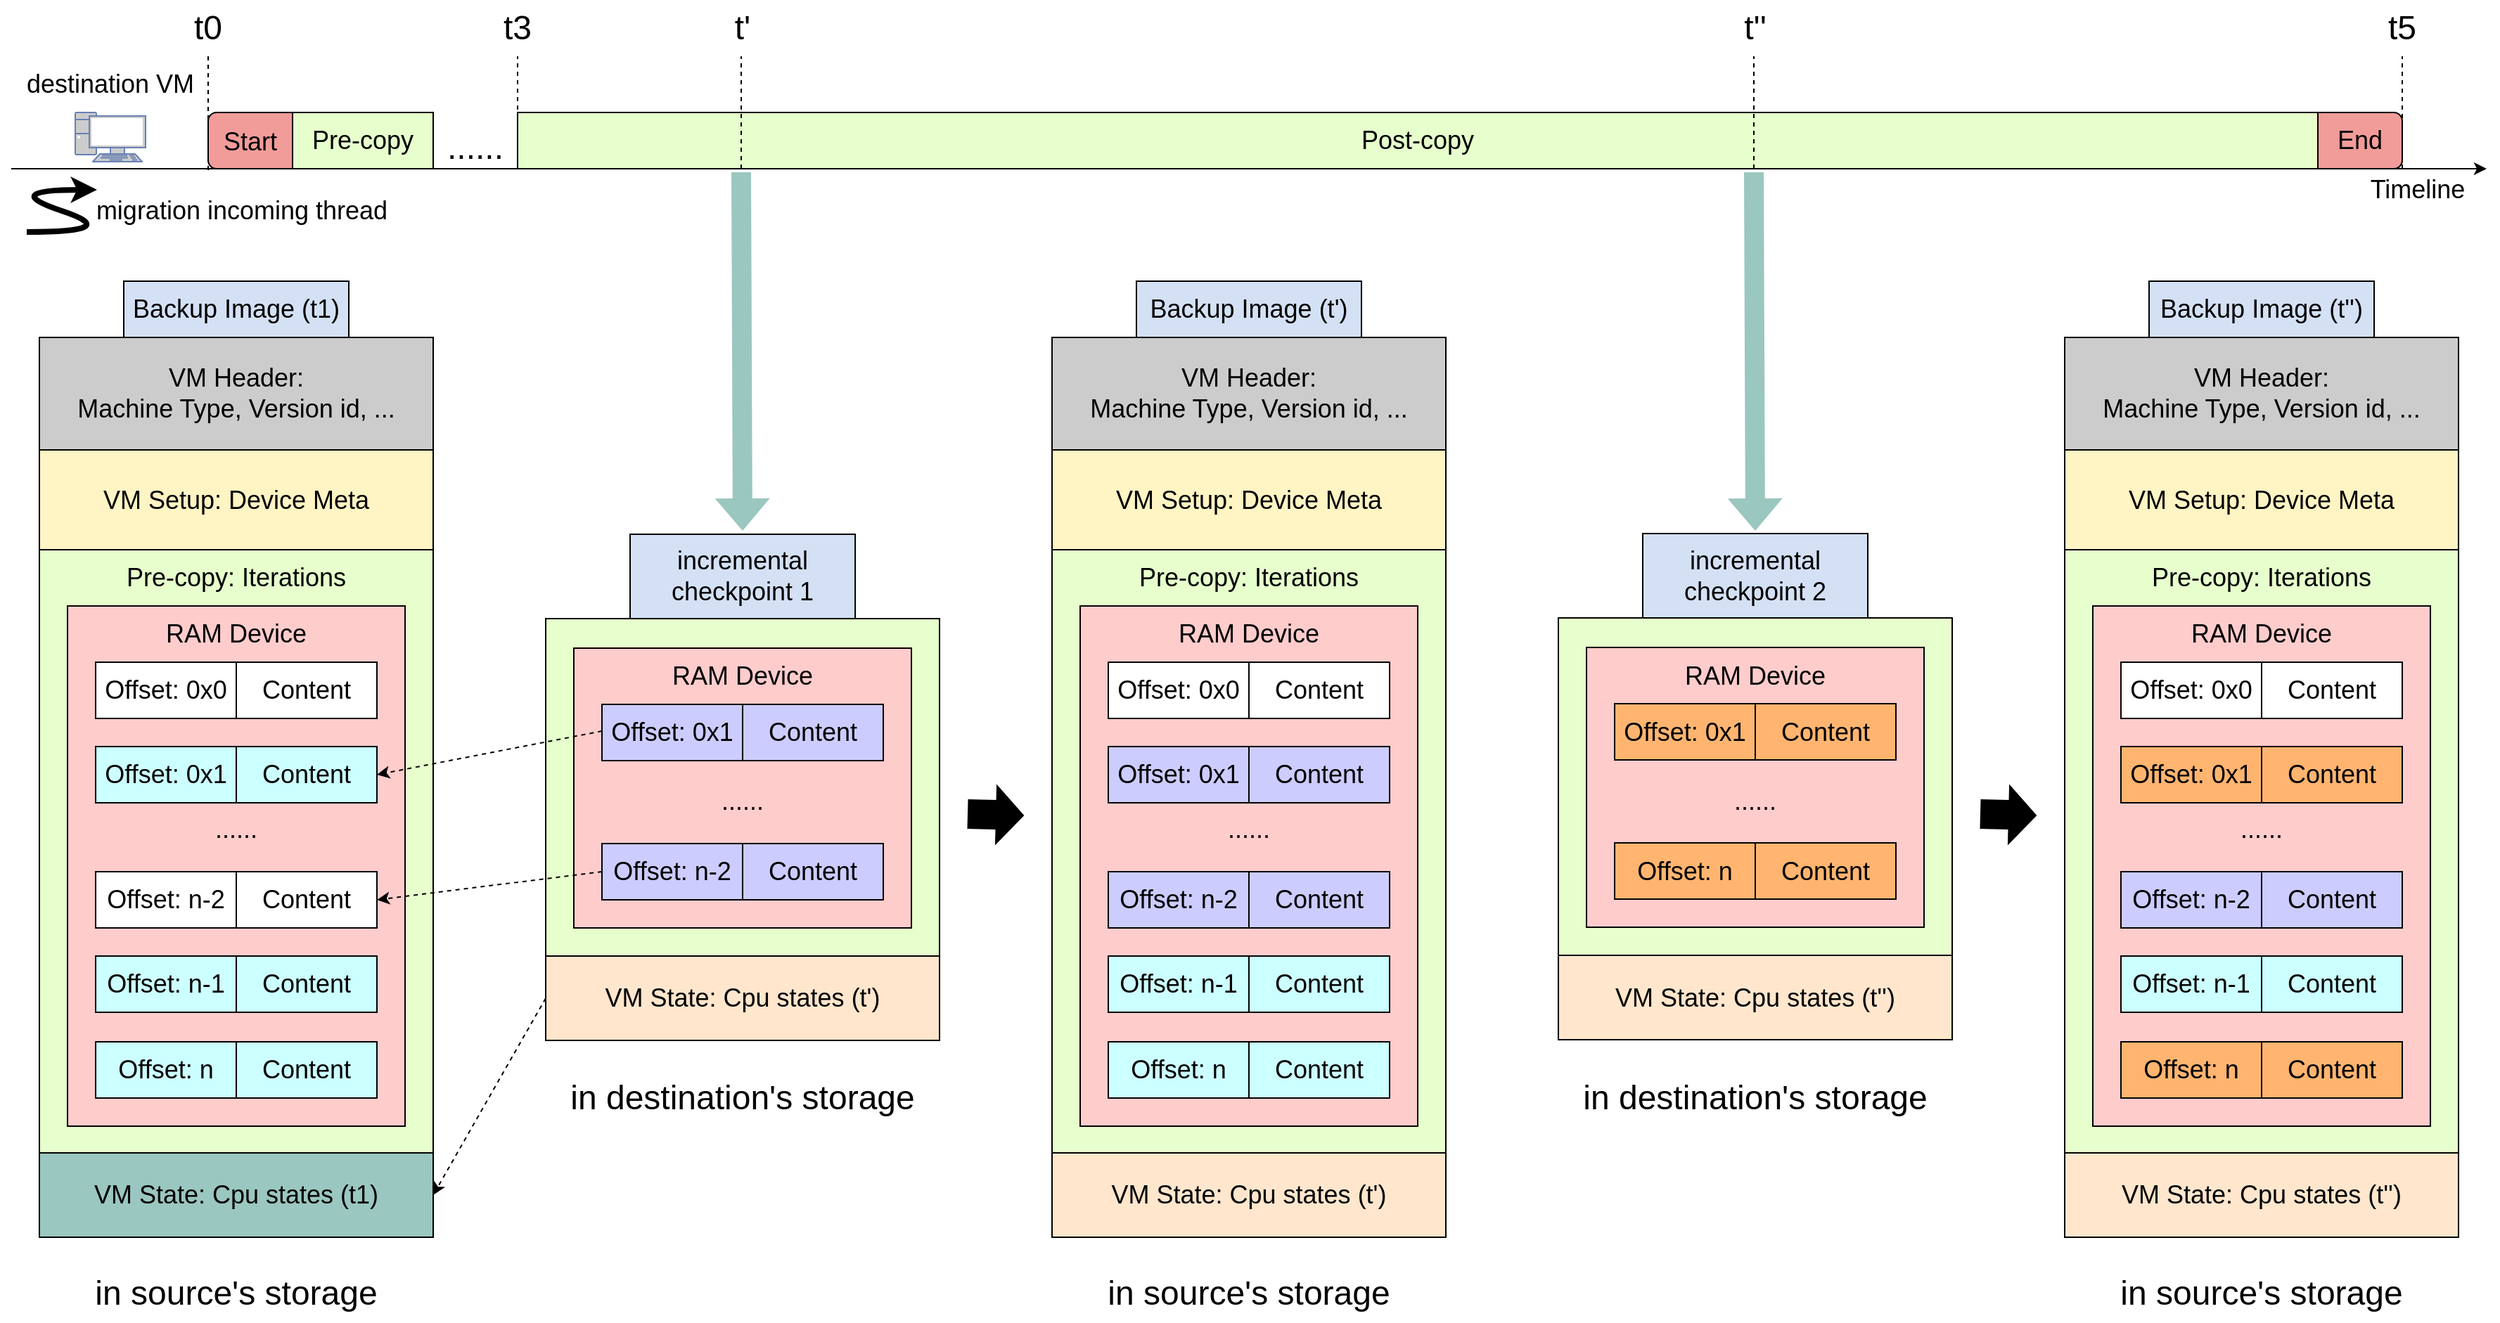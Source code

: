 <mxfile version="21.0.6" type="github">
  <diagram name="第 1 页" id="dUYZRemFPjw9A8tukhti">
    <mxGraphModel dx="2027" dy="2316" grid="1" gridSize="10" guides="1" tooltips="1" connect="1" arrows="1" fold="1" page="1" pageScale="1" pageWidth="827" pageHeight="1169" math="0" shadow="0">
      <root>
        <mxCell id="0" />
        <mxCell id="1" parent="0" />
        <mxCell id="UIXmV_qNZIIoh8UtV4tK-1" value="" style="rounded=0;whiteSpace=wrap;html=1;" vertex="1" parent="1">
          <mxGeometry x="140" y="200" width="280" height="640" as="geometry" />
        </mxCell>
        <mxCell id="UIXmV_qNZIIoh8UtV4tK-2" value="&lt;font style=&quot;font-size: 18px;&quot;&gt;VM Header:&lt;br&gt;Machine Type, Version id, ...&lt;/font&gt;" style="rounded=0;whiteSpace=wrap;html=1;fillColor=#CCCCCC;" vertex="1" parent="1">
          <mxGeometry x="140" y="200" width="280" height="80" as="geometry" />
        </mxCell>
        <mxCell id="UIXmV_qNZIIoh8UtV4tK-3" value="&lt;font style=&quot;font-size: 18px;&quot;&gt;VM Setup: Device Meta&lt;br&gt;&lt;/font&gt;" style="rounded=0;whiteSpace=wrap;html=1;fillColor=#FFF4C3;" vertex="1" parent="1">
          <mxGeometry x="140" y="280" width="280" height="71" as="geometry" />
        </mxCell>
        <mxCell id="UIXmV_qNZIIoh8UtV4tK-4" value="" style="rounded=0;whiteSpace=wrap;html=1;fillColor=#E6FFCC;" vertex="1" parent="1">
          <mxGeometry x="140" y="351" width="280" height="430" as="geometry" />
        </mxCell>
        <mxCell id="UIXmV_qNZIIoh8UtV4tK-5" value="&lt;font style=&quot;font-size: 18px;&quot;&gt;Pre-copy: Iterations&lt;/font&gt;" style="text;html=1;strokeColor=none;fillColor=none;align=center;verticalAlign=middle;whiteSpace=wrap;rounded=0;" vertex="1" parent="1">
          <mxGeometry x="140" y="351" width="280" height="40" as="geometry" />
        </mxCell>
        <mxCell id="UIXmV_qNZIIoh8UtV4tK-6" value="" style="rounded=0;whiteSpace=wrap;html=1;fillColor=#FFCCCC;" vertex="1" parent="1">
          <mxGeometry x="160" y="391" width="240" height="370" as="geometry" />
        </mxCell>
        <mxCell id="UIXmV_qNZIIoh8UtV4tK-7" value="&lt;font style=&quot;font-size: 18px;&quot;&gt;Offset: 0x0&lt;/font&gt;" style="rounded=0;whiteSpace=wrap;html=1;" vertex="1" parent="1">
          <mxGeometry x="180" y="431" width="100" height="40" as="geometry" />
        </mxCell>
        <mxCell id="UIXmV_qNZIIoh8UtV4tK-8" value="&lt;font style=&quot;font-size: 18px;&quot;&gt;Content&lt;/font&gt;" style="rounded=0;whiteSpace=wrap;html=1;" vertex="1" parent="1">
          <mxGeometry x="280" y="431" width="100" height="40" as="geometry" />
        </mxCell>
        <mxCell id="UIXmV_qNZIIoh8UtV4tK-9" value="&lt;font style=&quot;font-size: 18px;&quot;&gt;RAM Device&lt;/font&gt;" style="text;html=1;strokeColor=none;fillColor=none;align=center;verticalAlign=middle;whiteSpace=wrap;rounded=0;" vertex="1" parent="1">
          <mxGeometry x="160" y="391" width="240" height="40" as="geometry" />
        </mxCell>
        <mxCell id="UIXmV_qNZIIoh8UtV4tK-10" value="&lt;font style=&quot;font-size: 18px;&quot;&gt;Offset: 0x1&lt;/font&gt;" style="rounded=0;whiteSpace=wrap;html=1;fillColor=#CCFFFF;" vertex="1" parent="1">
          <mxGeometry x="180" y="491" width="100" height="40" as="geometry" />
        </mxCell>
        <mxCell id="UIXmV_qNZIIoh8UtV4tK-11" value="&lt;font style=&quot;font-size: 18px;&quot;&gt;Content&lt;/font&gt;" style="rounded=0;whiteSpace=wrap;html=1;fillColor=#CCFFFF;" vertex="1" parent="1">
          <mxGeometry x="280" y="491" width="100" height="40" as="geometry" />
        </mxCell>
        <mxCell id="UIXmV_qNZIIoh8UtV4tK-12" value="&lt;font style=&quot;font-size: 18px;&quot;&gt;......&lt;/font&gt;" style="text;html=1;strokeColor=none;fillColor=none;align=center;verticalAlign=middle;whiteSpace=wrap;rounded=0;" vertex="1" parent="1">
          <mxGeometry x="250" y="540" width="60" height="20" as="geometry" />
        </mxCell>
        <mxCell id="UIXmV_qNZIIoh8UtV4tK-13" value="&lt;font style=&quot;font-size: 18px;&quot;&gt;Offset: n&lt;/font&gt;" style="rounded=0;whiteSpace=wrap;html=1;fillColor=#CCFFFF;" vertex="1" parent="1">
          <mxGeometry x="180" y="701" width="100" height="40" as="geometry" />
        </mxCell>
        <mxCell id="UIXmV_qNZIIoh8UtV4tK-14" value="&lt;font style=&quot;font-size: 18px;&quot;&gt;Content&lt;/font&gt;" style="rounded=0;whiteSpace=wrap;html=1;fillColor=#CCFFFF;" vertex="1" parent="1">
          <mxGeometry x="280" y="701" width="100" height="40" as="geometry" />
        </mxCell>
        <mxCell id="UIXmV_qNZIIoh8UtV4tK-15" value="&lt;font style=&quot;font-size: 18px;&quot;&gt;VM State: Cpu states (t1)&lt;/font&gt;" style="rounded=0;whiteSpace=wrap;html=1;fillColor=#9AC7BF;" vertex="1" parent="1">
          <mxGeometry x="140" y="780" width="280" height="60" as="geometry" />
        </mxCell>
        <mxCell id="UIXmV_qNZIIoh8UtV4tK-19" value="Backup Image (t1)" style="text;html=1;strokeColor=default;fillColor=#D4E1F5;align=center;verticalAlign=middle;whiteSpace=wrap;rounded=0;fontSize=18;" vertex="1" parent="1">
          <mxGeometry x="200" y="160" width="160" height="40" as="geometry" />
        </mxCell>
        <mxCell id="UIXmV_qNZIIoh8UtV4tK-20" value="&lt;font style=&quot;font-size: 18px;&quot;&gt;Offset: n-2&lt;/font&gt;" style="rounded=0;whiteSpace=wrap;html=1;" vertex="1" parent="1">
          <mxGeometry x="180" y="580" width="100" height="40" as="geometry" />
        </mxCell>
        <mxCell id="UIXmV_qNZIIoh8UtV4tK-21" value="&lt;font style=&quot;font-size: 18px;&quot;&gt;Content&lt;/font&gt;" style="rounded=0;whiteSpace=wrap;html=1;" vertex="1" parent="1">
          <mxGeometry x="280" y="580" width="100" height="40" as="geometry" />
        </mxCell>
        <mxCell id="UIXmV_qNZIIoh8UtV4tK-22" value="&lt;font style=&quot;font-size: 18px;&quot;&gt;Offset: n-1&lt;/font&gt;" style="rounded=0;whiteSpace=wrap;html=1;fillColor=#CCFFFF;" vertex="1" parent="1">
          <mxGeometry x="180" y="640" width="100" height="40" as="geometry" />
        </mxCell>
        <mxCell id="UIXmV_qNZIIoh8UtV4tK-23" value="&lt;font style=&quot;font-size: 18px;&quot;&gt;Content&lt;/font&gt;" style="rounded=0;whiteSpace=wrap;html=1;fillColor=#CCFFFF;" vertex="1" parent="1">
          <mxGeometry x="280" y="640" width="100" height="40" as="geometry" />
        </mxCell>
        <mxCell id="UIXmV_qNZIIoh8UtV4tK-24" value="" style="rounded=1;whiteSpace=wrap;html=1;fontSize=18;fillColor=#F19C99;" vertex="1" parent="1">
          <mxGeometry x="1700" y="40" width="120" height="40" as="geometry" />
        </mxCell>
        <mxCell id="UIXmV_qNZIIoh8UtV4tK-25" value="Post-copy" style="rounded=0;whiteSpace=wrap;html=1;fontSize=18;fillColor=#E6FFCC;" vertex="1" parent="1">
          <mxGeometry x="480" y="40" width="1280" height="40" as="geometry" />
        </mxCell>
        <mxCell id="UIXmV_qNZIIoh8UtV4tK-26" value="&lt;font style=&quot;font-size: 18px;&quot;&gt;End&lt;/font&gt;" style="text;html=1;strokeColor=none;fillColor=none;align=center;verticalAlign=middle;whiteSpace=wrap;rounded=0;" vertex="1" parent="1">
          <mxGeometry x="1760" y="45" width="60" height="30" as="geometry" />
        </mxCell>
        <mxCell id="UIXmV_qNZIIoh8UtV4tK-27" value="" style="endArrow=none;html=1;rounded=0;dashed=1;" edge="1" parent="1">
          <mxGeometry width="50" height="50" relative="1" as="geometry">
            <mxPoint x="1820" y="80" as="sourcePoint" />
            <mxPoint x="1820" as="targetPoint" />
          </mxGeometry>
        </mxCell>
        <mxCell id="UIXmV_qNZIIoh8UtV4tK-28" value="&lt;span style=&quot;font-size: 24px;&quot;&gt;t3&lt;/span&gt;" style="text;html=1;strokeColor=none;fillColor=none;align=center;verticalAlign=middle;whiteSpace=wrap;rounded=0;" vertex="1" parent="1">
          <mxGeometry x="460" y="-40" width="40" height="40" as="geometry" />
        </mxCell>
        <mxCell id="UIXmV_qNZIIoh8UtV4tK-29" value="" style="endArrow=none;html=1;rounded=0;dashed=1;" edge="1" parent="1">
          <mxGeometry width="50" height="50" relative="1" as="geometry">
            <mxPoint x="480" y="80" as="sourcePoint" />
            <mxPoint x="480" as="targetPoint" />
          </mxGeometry>
        </mxCell>
        <mxCell id="UIXmV_qNZIIoh8UtV4tK-30" value="&lt;span style=&quot;font-size: 24px;&quot;&gt;t5&lt;/span&gt;" style="text;html=1;strokeColor=none;fillColor=none;align=center;verticalAlign=middle;whiteSpace=wrap;rounded=0;" vertex="1" parent="1">
          <mxGeometry x="1800" y="-40" width="40" height="40" as="geometry" />
        </mxCell>
        <mxCell id="UIXmV_qNZIIoh8UtV4tK-32" value="" style="endArrow=classic;html=1;rounded=0;fontSize=18;" edge="1" parent="1">
          <mxGeometry width="50" height="50" relative="1" as="geometry">
            <mxPoint x="120" y="80" as="sourcePoint" />
            <mxPoint x="1880" y="80" as="targetPoint" />
          </mxGeometry>
        </mxCell>
        <mxCell id="UIXmV_qNZIIoh8UtV4tK-33" value="" style="fontColor=#0066CC;verticalAlign=top;verticalLabelPosition=bottom;labelPosition=center;align=center;html=1;outlineConnect=0;fillColor=#CCCCCC;strokeColor=#6881B3;gradientColor=none;gradientDirection=north;strokeWidth=2;shape=mxgraph.networks.pc;fontSize=18;" vertex="1" parent="1">
          <mxGeometry x="165.5" y="40" width="50" height="35" as="geometry" />
        </mxCell>
        <mxCell id="UIXmV_qNZIIoh8UtV4tK-34" value="destination VM" style="text;html=1;strokeColor=none;fillColor=none;align=center;verticalAlign=middle;whiteSpace=wrap;rounded=0;fontSize=18;" vertex="1" parent="1">
          <mxGeometry x="121" width="139" height="40" as="geometry" />
        </mxCell>
        <mxCell id="UIXmV_qNZIIoh8UtV4tK-35" value="&lt;font style=&quot;font-size: 18px;&quot;&gt;migration incoming thread&lt;/font&gt;" style="text;html=1;strokeColor=none;fillColor=none;align=center;verticalAlign=middle;whiteSpace=wrap;rounded=0;" vertex="1" parent="1">
          <mxGeometry x="168" y="90" width="232" height="40" as="geometry" />
        </mxCell>
        <mxCell id="UIXmV_qNZIIoh8UtV4tK-36" value="" style="curved=1;endArrow=classic;html=1;rounded=0;strokeWidth=4;" edge="1" parent="1">
          <mxGeometry width="50" height="50" relative="1" as="geometry">
            <mxPoint x="131" y="125" as="sourcePoint" />
            <mxPoint x="181" y="95" as="targetPoint" />
            <Array as="points">
              <mxPoint x="201" y="125" />
              <mxPoint x="111" y="95" />
            </Array>
          </mxGeometry>
        </mxCell>
        <mxCell id="UIXmV_qNZIIoh8UtV4tK-37" value="" style="rounded=1;whiteSpace=wrap;html=1;fillColor=#F19C99;" vertex="1" parent="1">
          <mxGeometry x="260" y="40" width="120" height="40" as="geometry" />
        </mxCell>
        <mxCell id="UIXmV_qNZIIoh8UtV4tK-38" value="&lt;font style=&quot;font-size: 18px;&quot;&gt;Start&lt;/font&gt;" style="text;html=1;strokeColor=none;fillColor=none;align=center;verticalAlign=middle;whiteSpace=wrap;rounded=0;" vertex="1" parent="1">
          <mxGeometry x="260" y="46" width="60" height="30" as="geometry" />
        </mxCell>
        <mxCell id="UIXmV_qNZIIoh8UtV4tK-39" value="" style="endArrow=none;html=1;rounded=0;dashed=1;" edge="1" parent="1">
          <mxGeometry width="50" height="50" relative="1" as="geometry">
            <mxPoint x="260" y="81" as="sourcePoint" />
            <mxPoint x="260" as="targetPoint" />
          </mxGeometry>
        </mxCell>
        <mxCell id="UIXmV_qNZIIoh8UtV4tK-40" value="&lt;span style=&quot;font-size: 24px;&quot;&gt;t0&lt;/span&gt;" style="text;html=1;strokeColor=none;fillColor=none;align=center;verticalAlign=middle;whiteSpace=wrap;rounded=0;" vertex="1" parent="1">
          <mxGeometry x="240" y="-40" width="40" height="40" as="geometry" />
        </mxCell>
        <mxCell id="UIXmV_qNZIIoh8UtV4tK-41" value="Pre-copy" style="rounded=0;whiteSpace=wrap;html=1;fontSize=18;fillColor=#E6FFCC;" vertex="1" parent="1">
          <mxGeometry x="320" y="40" width="100" height="40" as="geometry" />
        </mxCell>
        <mxCell id="UIXmV_qNZIIoh8UtV4tK-42" value="&lt;font style=&quot;font-size: 24px;&quot;&gt;......&lt;/font&gt;" style="text;html=1;strokeColor=none;fillColor=none;align=center;verticalAlign=middle;whiteSpace=wrap;rounded=0;" vertex="1" parent="1">
          <mxGeometry x="420" y="50" width="60" height="30" as="geometry" />
        </mxCell>
        <mxCell id="UIXmV_qNZIIoh8UtV4tK-43" value="Timeline" style="text;html=1;strokeColor=none;fillColor=none;align=center;verticalAlign=middle;whiteSpace=wrap;rounded=0;fontSize=18;" vertex="1" parent="1">
          <mxGeometry x="1781" y="80" width="100" height="30" as="geometry" />
        </mxCell>
        <mxCell id="UIXmV_qNZIIoh8UtV4tK-44" value="incremental checkpoint 1" style="text;html=1;strokeColor=default;fillColor=#D4E1F5;align=center;verticalAlign=middle;whiteSpace=wrap;rounded=0;fontSize=18;" vertex="1" parent="1">
          <mxGeometry x="560" y="340" width="160" height="60" as="geometry" />
        </mxCell>
        <mxCell id="UIXmV_qNZIIoh8UtV4tK-45" value="" style="rounded=0;whiteSpace=wrap;html=1;fillColor=#E6FFCC;" vertex="1" parent="1">
          <mxGeometry x="500" y="400" width="280" height="240" as="geometry" />
        </mxCell>
        <mxCell id="UIXmV_qNZIIoh8UtV4tK-46" value="" style="rounded=0;whiteSpace=wrap;html=1;fillColor=#FFCCCC;" vertex="1" parent="1">
          <mxGeometry x="520" y="421" width="240" height="199" as="geometry" />
        </mxCell>
        <mxCell id="UIXmV_qNZIIoh8UtV4tK-47" value="&lt;font style=&quot;font-size: 18px;&quot;&gt;RAM Device&lt;/font&gt;" style="text;html=1;strokeColor=none;fillColor=none;align=center;verticalAlign=middle;whiteSpace=wrap;rounded=0;" vertex="1" parent="1">
          <mxGeometry x="520" y="421" width="240" height="40" as="geometry" />
        </mxCell>
        <mxCell id="UIXmV_qNZIIoh8UtV4tK-48" value="&lt;font style=&quot;font-size: 18px;&quot;&gt;VM State: Cpu states (t&#39;)&lt;/font&gt;" style="rounded=0;whiteSpace=wrap;html=1;fillColor=#FFE6CC;" vertex="1" parent="1">
          <mxGeometry x="500" y="640" width="280" height="60" as="geometry" />
        </mxCell>
        <mxCell id="UIXmV_qNZIIoh8UtV4tK-49" value="&lt;font style=&quot;font-size: 18px;&quot;&gt;Offset: 0x1&lt;/font&gt;" style="rounded=0;whiteSpace=wrap;html=1;fillColor=#CCCCFF;" vertex="1" parent="1">
          <mxGeometry x="540" y="461" width="100" height="40" as="geometry" />
        </mxCell>
        <mxCell id="UIXmV_qNZIIoh8UtV4tK-50" value="&lt;font style=&quot;font-size: 18px;&quot;&gt;Content&lt;/font&gt;" style="rounded=0;whiteSpace=wrap;html=1;fillColor=#CCCCFF;" vertex="1" parent="1">
          <mxGeometry x="640" y="461" width="100" height="40" as="geometry" />
        </mxCell>
        <mxCell id="UIXmV_qNZIIoh8UtV4tK-51" value="&lt;font style=&quot;font-size: 18px;&quot;&gt;......&lt;/font&gt;" style="text;html=1;strokeColor=none;fillColor=none;align=center;verticalAlign=middle;whiteSpace=wrap;rounded=0;" vertex="1" parent="1">
          <mxGeometry x="610" y="520" width="60" height="20" as="geometry" />
        </mxCell>
        <mxCell id="UIXmV_qNZIIoh8UtV4tK-52" value="&lt;font style=&quot;font-size: 18px;&quot;&gt;Offset: n-2&lt;/font&gt;" style="rounded=0;whiteSpace=wrap;html=1;fillColor=#CCCCFF;" vertex="1" parent="1">
          <mxGeometry x="540" y="560" width="100" height="40" as="geometry" />
        </mxCell>
        <mxCell id="UIXmV_qNZIIoh8UtV4tK-53" value="&lt;font style=&quot;font-size: 18px;&quot;&gt;Content&lt;/font&gt;" style="rounded=0;whiteSpace=wrap;html=1;fillColor=#CCCCFF;" vertex="1" parent="1">
          <mxGeometry x="640" y="560" width="100" height="40" as="geometry" />
        </mxCell>
        <mxCell id="UIXmV_qNZIIoh8UtV4tK-54" value="&lt;font style=&quot;font-size: 24px;&quot;&gt;in source&#39;s storage&lt;/font&gt;" style="text;html=1;strokeColor=none;fillColor=none;align=center;verticalAlign=middle;whiteSpace=wrap;rounded=0;" vertex="1" parent="1">
          <mxGeometry x="160" y="860" width="240" height="40" as="geometry" />
        </mxCell>
        <mxCell id="UIXmV_qNZIIoh8UtV4tK-55" value="" style="shape=image;html=1;verticalAlign=top;verticalLabelPosition=bottom;labelBackgroundColor=#ffffff;imageAspect=0;aspect=fixed;image=https://cdn4.iconfinder.com/data/icons/ionicons/512/icon-plus-128.png" vertex="1" parent="1">
          <mxGeometry x="430" y="510" width="60" height="60" as="geometry" />
        </mxCell>
        <mxCell id="UIXmV_qNZIIoh8UtV4tK-56" value="&lt;font style=&quot;font-size: 24px;&quot;&gt;in destination&#39;s storage&lt;/font&gt;" style="text;html=1;strokeColor=none;fillColor=none;align=center;verticalAlign=middle;whiteSpace=wrap;rounded=0;" vertex="1" parent="1">
          <mxGeometry x="500" y="721" width="280" height="40" as="geometry" />
        </mxCell>
        <mxCell id="UIXmV_qNZIIoh8UtV4tK-57" value="" style="rounded=0;whiteSpace=wrap;html=1;" vertex="1" parent="1">
          <mxGeometry x="860" y="200" width="280" height="640" as="geometry" />
        </mxCell>
        <mxCell id="UIXmV_qNZIIoh8UtV4tK-58" value="&lt;font style=&quot;font-size: 18px;&quot;&gt;VM Header:&lt;br&gt;Machine Type, Version id, ...&lt;/font&gt;" style="rounded=0;whiteSpace=wrap;html=1;fillColor=#CCCCCC;" vertex="1" parent="1">
          <mxGeometry x="860" y="200" width="280" height="80" as="geometry" />
        </mxCell>
        <mxCell id="UIXmV_qNZIIoh8UtV4tK-59" value="&lt;font style=&quot;font-size: 18px;&quot;&gt;VM Setup: Device Meta&lt;br&gt;&lt;/font&gt;" style="rounded=0;whiteSpace=wrap;html=1;fillColor=#FFF4C3;" vertex="1" parent="1">
          <mxGeometry x="860" y="280" width="280" height="71" as="geometry" />
        </mxCell>
        <mxCell id="UIXmV_qNZIIoh8UtV4tK-60" value="" style="rounded=0;whiteSpace=wrap;html=1;fillColor=#E6FFCC;" vertex="1" parent="1">
          <mxGeometry x="860" y="351" width="280" height="430" as="geometry" />
        </mxCell>
        <mxCell id="UIXmV_qNZIIoh8UtV4tK-61" value="&lt;font style=&quot;font-size: 18px;&quot;&gt;Pre-copy: Iterations&lt;/font&gt;" style="text;html=1;strokeColor=none;fillColor=none;align=center;verticalAlign=middle;whiteSpace=wrap;rounded=0;" vertex="1" parent="1">
          <mxGeometry x="860" y="351" width="280" height="40" as="geometry" />
        </mxCell>
        <mxCell id="UIXmV_qNZIIoh8UtV4tK-62" value="" style="rounded=0;whiteSpace=wrap;html=1;fillColor=#FFCCCC;" vertex="1" parent="1">
          <mxGeometry x="880" y="391" width="240" height="370" as="geometry" />
        </mxCell>
        <mxCell id="UIXmV_qNZIIoh8UtV4tK-63" value="&lt;font style=&quot;font-size: 18px;&quot;&gt;Offset: 0x0&lt;/font&gt;" style="rounded=0;whiteSpace=wrap;html=1;" vertex="1" parent="1">
          <mxGeometry x="900" y="431" width="100" height="40" as="geometry" />
        </mxCell>
        <mxCell id="UIXmV_qNZIIoh8UtV4tK-64" value="&lt;font style=&quot;font-size: 18px;&quot;&gt;Content&lt;/font&gt;" style="rounded=0;whiteSpace=wrap;html=1;" vertex="1" parent="1">
          <mxGeometry x="1000" y="431" width="100" height="40" as="geometry" />
        </mxCell>
        <mxCell id="UIXmV_qNZIIoh8UtV4tK-65" value="&lt;font style=&quot;font-size: 18px;&quot;&gt;RAM Device&lt;/font&gt;" style="text;html=1;strokeColor=none;fillColor=none;align=center;verticalAlign=middle;whiteSpace=wrap;rounded=0;" vertex="1" parent="1">
          <mxGeometry x="880" y="391" width="240" height="40" as="geometry" />
        </mxCell>
        <mxCell id="UIXmV_qNZIIoh8UtV4tK-66" value="&lt;font style=&quot;font-size: 18px;&quot;&gt;Offset: 0x1&lt;/font&gt;" style="rounded=0;whiteSpace=wrap;html=1;fillColor=#CCCCFF;" vertex="1" parent="1">
          <mxGeometry x="900" y="491" width="100" height="40" as="geometry" />
        </mxCell>
        <mxCell id="UIXmV_qNZIIoh8UtV4tK-67" value="&lt;font style=&quot;font-size: 18px;&quot;&gt;Content&lt;/font&gt;" style="rounded=0;whiteSpace=wrap;html=1;fillColor=#CCCCFF;" vertex="1" parent="1">
          <mxGeometry x="1000" y="491" width="100" height="40" as="geometry" />
        </mxCell>
        <mxCell id="UIXmV_qNZIIoh8UtV4tK-68" value="&lt;font style=&quot;font-size: 18px;&quot;&gt;......&lt;/font&gt;" style="text;html=1;strokeColor=none;fillColor=none;align=center;verticalAlign=middle;whiteSpace=wrap;rounded=0;" vertex="1" parent="1">
          <mxGeometry x="970" y="540" width="60" height="20" as="geometry" />
        </mxCell>
        <mxCell id="UIXmV_qNZIIoh8UtV4tK-69" value="&lt;font style=&quot;font-size: 18px;&quot;&gt;Offset: n&lt;/font&gt;" style="rounded=0;whiteSpace=wrap;html=1;fillColor=#CCFFFF;" vertex="1" parent="1">
          <mxGeometry x="900" y="701" width="100" height="40" as="geometry" />
        </mxCell>
        <mxCell id="UIXmV_qNZIIoh8UtV4tK-70" value="&lt;font style=&quot;font-size: 18px;&quot;&gt;Content&lt;/font&gt;" style="rounded=0;whiteSpace=wrap;html=1;fillColor=#CCFFFF;" vertex="1" parent="1">
          <mxGeometry x="1000" y="701" width="100" height="40" as="geometry" />
        </mxCell>
        <mxCell id="UIXmV_qNZIIoh8UtV4tK-71" value="&lt;font style=&quot;font-size: 18px;&quot;&gt;VM State: Cpu states (t&#39;)&lt;/font&gt;" style="rounded=0;whiteSpace=wrap;html=1;fillColor=#FFE6CC;" vertex="1" parent="1">
          <mxGeometry x="860" y="780" width="280" height="60" as="geometry" />
        </mxCell>
        <mxCell id="UIXmV_qNZIIoh8UtV4tK-72" value="Backup Image (t&#39;)" style="text;html=1;strokeColor=default;fillColor=#D4E1F5;align=center;verticalAlign=middle;whiteSpace=wrap;rounded=0;fontSize=18;" vertex="1" parent="1">
          <mxGeometry x="920" y="160" width="160" height="40" as="geometry" />
        </mxCell>
        <mxCell id="UIXmV_qNZIIoh8UtV4tK-73" value="&lt;font style=&quot;font-size: 18px;&quot;&gt;Offset: n-2&lt;/font&gt;" style="rounded=0;whiteSpace=wrap;html=1;fillColor=#CCCCFF;" vertex="1" parent="1">
          <mxGeometry x="900" y="580" width="100" height="40" as="geometry" />
        </mxCell>
        <mxCell id="UIXmV_qNZIIoh8UtV4tK-74" value="&lt;font style=&quot;font-size: 18px;&quot;&gt;Content&lt;/font&gt;" style="rounded=0;whiteSpace=wrap;html=1;fillColor=#CCCCFF;" vertex="1" parent="1">
          <mxGeometry x="1000" y="580" width="100" height="40" as="geometry" />
        </mxCell>
        <mxCell id="UIXmV_qNZIIoh8UtV4tK-75" value="&lt;font style=&quot;font-size: 18px;&quot;&gt;Offset: n-1&lt;/font&gt;" style="rounded=0;whiteSpace=wrap;html=1;fillColor=#CCFFFF;" vertex="1" parent="1">
          <mxGeometry x="900" y="640" width="100" height="40" as="geometry" />
        </mxCell>
        <mxCell id="UIXmV_qNZIIoh8UtV4tK-76" value="&lt;font style=&quot;font-size: 18px;&quot;&gt;Content&lt;/font&gt;" style="rounded=0;whiteSpace=wrap;html=1;fillColor=#CCFFFF;" vertex="1" parent="1">
          <mxGeometry x="1000" y="640" width="100" height="40" as="geometry" />
        </mxCell>
        <mxCell id="UIXmV_qNZIIoh8UtV4tK-77" value="&lt;font style=&quot;font-size: 24px;&quot;&gt;in source&#39;s storage&lt;/font&gt;" style="text;html=1;strokeColor=none;fillColor=none;align=center;verticalAlign=middle;whiteSpace=wrap;rounded=0;" vertex="1" parent="1">
          <mxGeometry x="880" y="860" width="240" height="40" as="geometry" />
        </mxCell>
        <mxCell id="UIXmV_qNZIIoh8UtV4tK-78" value="" style="shape=flexArrow;endArrow=classic;html=1;rounded=0;width=20;fillColor=#000000;" edge="1" parent="1">
          <mxGeometry width="50" height="50" relative="1" as="geometry">
            <mxPoint x="800" y="539" as="sourcePoint" />
            <mxPoint x="840" y="540" as="targetPoint" />
          </mxGeometry>
        </mxCell>
        <mxCell id="UIXmV_qNZIIoh8UtV4tK-80" value="" style="endArrow=classic;html=1;rounded=0;entryX=1;entryY=0.5;entryDx=0;entryDy=0;dashed=1;" edge="1" parent="1" target="UIXmV_qNZIIoh8UtV4tK-11">
          <mxGeometry width="50" height="50" relative="1" as="geometry">
            <mxPoint x="540" y="480" as="sourcePoint" />
            <mxPoint x="590" y="430" as="targetPoint" />
          </mxGeometry>
        </mxCell>
        <mxCell id="UIXmV_qNZIIoh8UtV4tK-81" value="" style="endArrow=classic;html=1;rounded=0;entryX=1;entryY=0.5;entryDx=0;entryDy=0;dashed=1;" edge="1" parent="1" target="UIXmV_qNZIIoh8UtV4tK-21">
          <mxGeometry width="50" height="50" relative="1" as="geometry">
            <mxPoint x="540" y="580" as="sourcePoint" />
            <mxPoint x="380" y="611" as="targetPoint" />
          </mxGeometry>
        </mxCell>
        <mxCell id="UIXmV_qNZIIoh8UtV4tK-82" value="" style="endArrow=classic;html=1;rounded=0;entryX=1;entryY=0.5;entryDx=0;entryDy=0;dashed=1;" edge="1" parent="1" target="UIXmV_qNZIIoh8UtV4tK-15">
          <mxGeometry width="50" height="50" relative="1" as="geometry">
            <mxPoint x="500" y="670" as="sourcePoint" />
            <mxPoint x="340" y="701" as="targetPoint" />
          </mxGeometry>
        </mxCell>
        <mxCell id="UIXmV_qNZIIoh8UtV4tK-83" value="incremental checkpoint 2" style="text;html=1;strokeColor=default;fillColor=#D4E1F5;align=center;verticalAlign=middle;whiteSpace=wrap;rounded=0;fontSize=18;" vertex="1" parent="1">
          <mxGeometry x="1280" y="339.5" width="160" height="60" as="geometry" />
        </mxCell>
        <mxCell id="UIXmV_qNZIIoh8UtV4tK-84" value="" style="rounded=0;whiteSpace=wrap;html=1;fillColor=#E6FFCC;" vertex="1" parent="1">
          <mxGeometry x="1220" y="399.5" width="280" height="240" as="geometry" />
        </mxCell>
        <mxCell id="UIXmV_qNZIIoh8UtV4tK-85" value="" style="rounded=0;whiteSpace=wrap;html=1;fillColor=#FFCCCC;" vertex="1" parent="1">
          <mxGeometry x="1240" y="420.5" width="240" height="199" as="geometry" />
        </mxCell>
        <mxCell id="UIXmV_qNZIIoh8UtV4tK-86" value="&lt;font style=&quot;font-size: 18px;&quot;&gt;RAM Device&lt;/font&gt;" style="text;html=1;strokeColor=none;fillColor=none;align=center;verticalAlign=middle;whiteSpace=wrap;rounded=0;" vertex="1" parent="1">
          <mxGeometry x="1240" y="420.5" width="240" height="40" as="geometry" />
        </mxCell>
        <mxCell id="UIXmV_qNZIIoh8UtV4tK-87" value="&lt;font style=&quot;font-size: 18px;&quot;&gt;VM State: Cpu states (t&#39;&#39;)&lt;/font&gt;" style="rounded=0;whiteSpace=wrap;html=1;fillColor=#FFE6CC;" vertex="1" parent="1">
          <mxGeometry x="1220" y="639.5" width="280" height="60" as="geometry" />
        </mxCell>
        <mxCell id="UIXmV_qNZIIoh8UtV4tK-88" value="&lt;font style=&quot;font-size: 18px;&quot;&gt;Offset: 0x1&lt;/font&gt;" style="rounded=0;whiteSpace=wrap;html=1;fillColor=#FFB570;" vertex="1" parent="1">
          <mxGeometry x="1260" y="460.5" width="100" height="40" as="geometry" />
        </mxCell>
        <mxCell id="UIXmV_qNZIIoh8UtV4tK-89" value="&lt;font style=&quot;font-size: 18px;&quot;&gt;Content&lt;/font&gt;" style="rounded=0;whiteSpace=wrap;html=1;fillColor=#FFB570;" vertex="1" parent="1">
          <mxGeometry x="1360" y="460.5" width="100" height="40" as="geometry" />
        </mxCell>
        <mxCell id="UIXmV_qNZIIoh8UtV4tK-90" value="&lt;font style=&quot;font-size: 18px;&quot;&gt;......&lt;/font&gt;" style="text;html=1;strokeColor=none;fillColor=none;align=center;verticalAlign=middle;whiteSpace=wrap;rounded=0;" vertex="1" parent="1">
          <mxGeometry x="1330" y="519.5" width="60" height="20" as="geometry" />
        </mxCell>
        <mxCell id="UIXmV_qNZIIoh8UtV4tK-91" value="&lt;font style=&quot;font-size: 18px;&quot;&gt;Offset: n&lt;/font&gt;" style="rounded=0;whiteSpace=wrap;html=1;fillColor=#FFB570;" vertex="1" parent="1">
          <mxGeometry x="1260" y="559.5" width="100" height="40" as="geometry" />
        </mxCell>
        <mxCell id="UIXmV_qNZIIoh8UtV4tK-92" value="&lt;font style=&quot;font-size: 18px;&quot;&gt;Content&lt;/font&gt;" style="rounded=0;whiteSpace=wrap;html=1;fillColor=#FFB570;" vertex="1" parent="1">
          <mxGeometry x="1360" y="559.5" width="100" height="40" as="geometry" />
        </mxCell>
        <mxCell id="UIXmV_qNZIIoh8UtV4tK-93" value="&lt;font style=&quot;font-size: 24px;&quot;&gt;in destination&#39;s storage&lt;/font&gt;" style="text;html=1;strokeColor=none;fillColor=none;align=center;verticalAlign=middle;whiteSpace=wrap;rounded=0;" vertex="1" parent="1">
          <mxGeometry x="1220" y="720.5" width="280" height="40" as="geometry" />
        </mxCell>
        <mxCell id="UIXmV_qNZIIoh8UtV4tK-94" value="" style="shape=image;html=1;verticalAlign=top;verticalLabelPosition=bottom;labelBackgroundColor=#ffffff;imageAspect=0;aspect=fixed;image=https://cdn4.iconfinder.com/data/icons/ionicons/512/icon-plus-128.png" vertex="1" parent="1">
          <mxGeometry x="1150" y="510" width="60" height="60" as="geometry" />
        </mxCell>
        <mxCell id="UIXmV_qNZIIoh8UtV4tK-95" value="" style="shape=flexArrow;endArrow=classic;html=1;rounded=0;width=20;fillColor=#000000;" edge="1" parent="1">
          <mxGeometry width="50" height="50" relative="1" as="geometry">
            <mxPoint x="1520" y="539" as="sourcePoint" />
            <mxPoint x="1560" y="540" as="targetPoint" />
          </mxGeometry>
        </mxCell>
        <mxCell id="UIXmV_qNZIIoh8UtV4tK-96" value="" style="rounded=0;whiteSpace=wrap;html=1;" vertex="1" parent="1">
          <mxGeometry x="1580" y="200" width="280" height="640" as="geometry" />
        </mxCell>
        <mxCell id="UIXmV_qNZIIoh8UtV4tK-97" value="&lt;font style=&quot;font-size: 18px;&quot;&gt;VM Header:&lt;br&gt;Machine Type, Version id, ...&lt;/font&gt;" style="rounded=0;whiteSpace=wrap;html=1;fillColor=#CCCCCC;" vertex="1" parent="1">
          <mxGeometry x="1580" y="200" width="280" height="80" as="geometry" />
        </mxCell>
        <mxCell id="UIXmV_qNZIIoh8UtV4tK-98" value="&lt;font style=&quot;font-size: 18px;&quot;&gt;VM Setup: Device Meta&lt;br&gt;&lt;/font&gt;" style="rounded=0;whiteSpace=wrap;html=1;fillColor=#FFF4C3;" vertex="1" parent="1">
          <mxGeometry x="1580" y="280" width="280" height="71" as="geometry" />
        </mxCell>
        <mxCell id="UIXmV_qNZIIoh8UtV4tK-99" value="" style="rounded=0;whiteSpace=wrap;html=1;fillColor=#E6FFCC;" vertex="1" parent="1">
          <mxGeometry x="1580" y="351" width="280" height="430" as="geometry" />
        </mxCell>
        <mxCell id="UIXmV_qNZIIoh8UtV4tK-100" value="&lt;font style=&quot;font-size: 18px;&quot;&gt;Pre-copy: Iterations&lt;/font&gt;" style="text;html=1;strokeColor=none;fillColor=none;align=center;verticalAlign=middle;whiteSpace=wrap;rounded=0;" vertex="1" parent="1">
          <mxGeometry x="1580" y="351" width="280" height="40" as="geometry" />
        </mxCell>
        <mxCell id="UIXmV_qNZIIoh8UtV4tK-101" value="" style="rounded=0;whiteSpace=wrap;html=1;fillColor=#FFCCCC;" vertex="1" parent="1">
          <mxGeometry x="1600" y="391" width="240" height="370" as="geometry" />
        </mxCell>
        <mxCell id="UIXmV_qNZIIoh8UtV4tK-102" value="&lt;font style=&quot;font-size: 18px;&quot;&gt;Offset: 0x0&lt;/font&gt;" style="rounded=0;whiteSpace=wrap;html=1;" vertex="1" parent="1">
          <mxGeometry x="1620" y="431" width="100" height="40" as="geometry" />
        </mxCell>
        <mxCell id="UIXmV_qNZIIoh8UtV4tK-103" value="&lt;font style=&quot;font-size: 18px;&quot;&gt;Content&lt;/font&gt;" style="rounded=0;whiteSpace=wrap;html=1;" vertex="1" parent="1">
          <mxGeometry x="1720" y="431" width="100" height="40" as="geometry" />
        </mxCell>
        <mxCell id="UIXmV_qNZIIoh8UtV4tK-104" value="&lt;font style=&quot;font-size: 18px;&quot;&gt;RAM Device&lt;/font&gt;" style="text;html=1;strokeColor=none;fillColor=none;align=center;verticalAlign=middle;whiteSpace=wrap;rounded=0;" vertex="1" parent="1">
          <mxGeometry x="1600" y="391" width="240" height="40" as="geometry" />
        </mxCell>
        <mxCell id="UIXmV_qNZIIoh8UtV4tK-105" value="&lt;font style=&quot;font-size: 18px;&quot;&gt;Offset: 0x1&lt;/font&gt;" style="rounded=0;whiteSpace=wrap;html=1;fillColor=#FFB570;" vertex="1" parent="1">
          <mxGeometry x="1620" y="491" width="100" height="40" as="geometry" />
        </mxCell>
        <mxCell id="UIXmV_qNZIIoh8UtV4tK-106" value="&lt;font style=&quot;font-size: 18px;&quot;&gt;Content&lt;/font&gt;" style="rounded=0;whiteSpace=wrap;html=1;fillColor=#FFB570;" vertex="1" parent="1">
          <mxGeometry x="1720" y="491" width="100" height="40" as="geometry" />
        </mxCell>
        <mxCell id="UIXmV_qNZIIoh8UtV4tK-107" value="&lt;font style=&quot;font-size: 18px;&quot;&gt;......&lt;/font&gt;" style="text;html=1;strokeColor=none;fillColor=none;align=center;verticalAlign=middle;whiteSpace=wrap;rounded=0;" vertex="1" parent="1">
          <mxGeometry x="1690" y="540" width="60" height="20" as="geometry" />
        </mxCell>
        <mxCell id="UIXmV_qNZIIoh8UtV4tK-108" value="&lt;font style=&quot;font-size: 18px;&quot;&gt;Offset: n&lt;/font&gt;" style="rounded=0;whiteSpace=wrap;html=1;fillColor=#FFB570;" vertex="1" parent="1">
          <mxGeometry x="1620" y="701" width="100" height="40" as="geometry" />
        </mxCell>
        <mxCell id="UIXmV_qNZIIoh8UtV4tK-109" value="&lt;font style=&quot;font-size: 18px;&quot;&gt;Content&lt;/font&gt;" style="rounded=0;whiteSpace=wrap;html=1;fillColor=#FFB570;" vertex="1" parent="1">
          <mxGeometry x="1720" y="701" width="100" height="40" as="geometry" />
        </mxCell>
        <mxCell id="UIXmV_qNZIIoh8UtV4tK-110" value="&lt;font style=&quot;font-size: 18px;&quot;&gt;VM State: Cpu states (t&#39;&#39;)&lt;/font&gt;" style="rounded=0;whiteSpace=wrap;html=1;fillColor=#FFE6CC;" vertex="1" parent="1">
          <mxGeometry x="1580" y="780" width="280" height="60" as="geometry" />
        </mxCell>
        <mxCell id="UIXmV_qNZIIoh8UtV4tK-111" value="Backup Image (t&#39;&#39;)" style="text;html=1;strokeColor=default;fillColor=#D4E1F5;align=center;verticalAlign=middle;whiteSpace=wrap;rounded=0;fontSize=18;" vertex="1" parent="1">
          <mxGeometry x="1640" y="160" width="160" height="40" as="geometry" />
        </mxCell>
        <mxCell id="UIXmV_qNZIIoh8UtV4tK-112" value="&lt;font style=&quot;font-size: 18px;&quot;&gt;Offset: n-2&lt;/font&gt;" style="rounded=0;whiteSpace=wrap;html=1;fillColor=#CCCCFF;" vertex="1" parent="1">
          <mxGeometry x="1620" y="580" width="100" height="40" as="geometry" />
        </mxCell>
        <mxCell id="UIXmV_qNZIIoh8UtV4tK-113" value="&lt;font style=&quot;font-size: 18px;&quot;&gt;Content&lt;/font&gt;" style="rounded=0;whiteSpace=wrap;html=1;fillColor=#CCCCFF;" vertex="1" parent="1">
          <mxGeometry x="1720" y="580" width="100" height="40" as="geometry" />
        </mxCell>
        <mxCell id="UIXmV_qNZIIoh8UtV4tK-114" value="&lt;font style=&quot;font-size: 18px;&quot;&gt;Offset: n-1&lt;/font&gt;" style="rounded=0;whiteSpace=wrap;html=1;fillColor=#CCFFFF;" vertex="1" parent="1">
          <mxGeometry x="1620" y="640" width="100" height="40" as="geometry" />
        </mxCell>
        <mxCell id="UIXmV_qNZIIoh8UtV4tK-115" value="&lt;font style=&quot;font-size: 18px;&quot;&gt;Content&lt;/font&gt;" style="rounded=0;whiteSpace=wrap;html=1;fillColor=#CCFFFF;" vertex="1" parent="1">
          <mxGeometry x="1720" y="640" width="100" height="40" as="geometry" />
        </mxCell>
        <mxCell id="UIXmV_qNZIIoh8UtV4tK-116" value="&lt;font style=&quot;font-size: 24px;&quot;&gt;in source&#39;s storage&lt;/font&gt;" style="text;html=1;strokeColor=none;fillColor=none;align=center;verticalAlign=middle;whiteSpace=wrap;rounded=0;" vertex="1" parent="1">
          <mxGeometry x="1600" y="860" width="240" height="40" as="geometry" />
        </mxCell>
        <mxCell id="UIXmV_qNZIIoh8UtV4tK-117" value="" style="shape=flexArrow;endArrow=classic;html=1;rounded=0;strokeColor=none;fillColor=#9AC7BF;strokeWidth=5;entryX=0.5;entryY=0;entryDx=0;entryDy=0;" edge="1" parent="1" target="UIXmV_qNZIIoh8UtV4tK-44">
          <mxGeometry width="50" height="50" relative="1" as="geometry">
            <mxPoint x="639" y="80" as="sourcePoint" />
            <mxPoint x="639" y="300" as="targetPoint" />
            <Array as="points" />
          </mxGeometry>
        </mxCell>
        <mxCell id="UIXmV_qNZIIoh8UtV4tK-118" value="" style="shape=flexArrow;endArrow=classic;html=1;rounded=0;strokeColor=none;fillColor=#9AC7BF;strokeWidth=5;entryX=0.5;entryY=0;entryDx=0;entryDy=0;" edge="1" parent="1">
          <mxGeometry width="50" height="50" relative="1" as="geometry">
            <mxPoint x="1359" y="80" as="sourcePoint" />
            <mxPoint x="1360" y="340" as="targetPoint" />
            <Array as="points" />
          </mxGeometry>
        </mxCell>
        <mxCell id="UIXmV_qNZIIoh8UtV4tK-119" value="" style="endArrow=none;html=1;rounded=0;dashed=1;" edge="1" parent="1">
          <mxGeometry width="50" height="50" relative="1" as="geometry">
            <mxPoint x="639" y="80" as="sourcePoint" />
            <mxPoint x="639" as="targetPoint" />
          </mxGeometry>
        </mxCell>
        <mxCell id="UIXmV_qNZIIoh8UtV4tK-120" value="" style="endArrow=none;html=1;rounded=0;dashed=1;" edge="1" parent="1">
          <mxGeometry width="50" height="50" relative="1" as="geometry">
            <mxPoint x="1359" y="80" as="sourcePoint" />
            <mxPoint x="1359" as="targetPoint" />
          </mxGeometry>
        </mxCell>
        <mxCell id="UIXmV_qNZIIoh8UtV4tK-121" value="&lt;span style=&quot;font-size: 24px;&quot;&gt;t&#39;&lt;/span&gt;" style="text;html=1;strokeColor=none;fillColor=none;align=center;verticalAlign=middle;whiteSpace=wrap;rounded=0;" vertex="1" parent="1">
          <mxGeometry x="620" y="-40" width="40" height="40" as="geometry" />
        </mxCell>
        <mxCell id="UIXmV_qNZIIoh8UtV4tK-122" value="&lt;span style=&quot;font-size: 24px;&quot;&gt;t&#39;&#39;&lt;/span&gt;" style="text;html=1;strokeColor=none;fillColor=none;align=center;verticalAlign=middle;whiteSpace=wrap;rounded=0;" vertex="1" parent="1">
          <mxGeometry x="1340" y="-40" width="40" height="40" as="geometry" />
        </mxCell>
      </root>
    </mxGraphModel>
  </diagram>
</mxfile>
